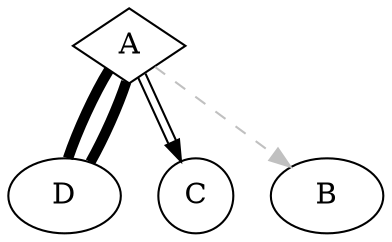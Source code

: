 digraph test1 {

  A [shape=diamond]
  A -> D [penwidth=5, arrowhead=none]
  C [shape=circle]

  A -> B [style=dashed, color=grey]
  A -> C [color="black:invis:black"]
  A -> D [penwidth=5, arrowhead=none]

}
